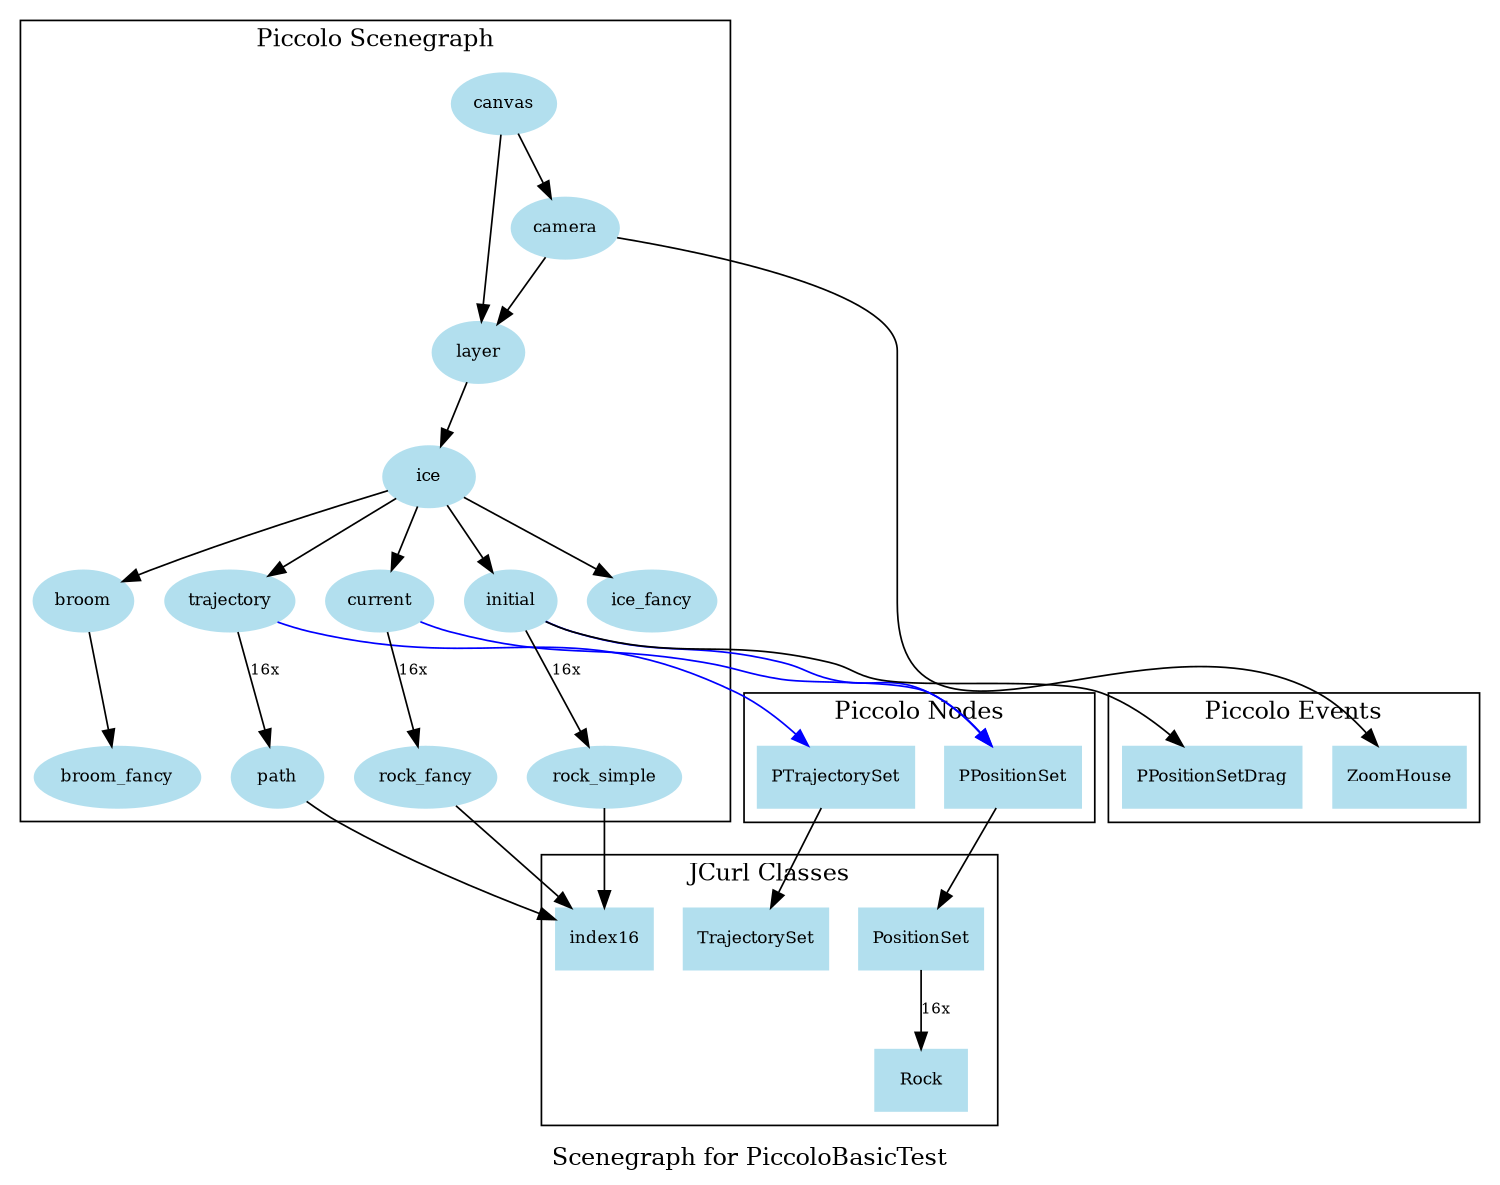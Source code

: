 #!/usr/bin/dot -Tsvg -o scenegraph.svg
/*
    $Id$

	See http://www.graphviz.org/Documentation.php
	
*/
digraph G {
	rankdir=TD;

	label="Scenegraph for PiccoloBasicTest";
	size="10,8"; 
	node [color=lightblue2, style=filled, fontsize=10];
	edge [fontsize=9];

subgraph cluster_jcurl_classes { 
	node [shape=record];
	label="JCurl Classes"; 
	
	PositionSet;
	Rock;
	TrajectorySet;
	PositionSet -> Rock [label="16x"];
	index16;
}
subgraph cluster_zui_classes { 
	node [shape=record];
	label="Piccolo Nodes"; 
	
	PPositionSet;
#	PRock;
	PTrajectorySet -> TrajectorySet;

#	PPositionSet -> PRock [label="16x"];
	PPositionSet -> PositionSet
#	PRock -> Rock;
}
subgraph cluster_zui_events { 
	node [shape=record];
	label="Piccolo Events"; 
	
	ZoomHouse;
	PPositionSetDrag;
}
subgraph cluster_scenegraph { 
	label="Piccolo Scenegraph"; 
	canvas -> camera;
	canvas -> layer;
	camera -> layer;
	layer -> ice;
	camera -> ZoomHouse;
	ice -> ice_fancy;
	ice -> broom;
	ice -> trajectory;
	ice -> current;
	ice -> initial;

	broom -> broom_fancy;

	initial -> rock_simple [label="16x"];
	initial -> PPositionSet [color=blue];
	initial -> PPositionSetDrag;
#	rock_simple -> PRock;
	rock_simple -> index16;

	current -> rock_fancy [label="16x"];
	current -> PPositionSet [color=blue];
#	rock_fancy -> PRock;
	rock_fancy -> index16;
	
	trajectory -> PTrajectorySet [color=blue];
	trajectory -> path [label="16x"];
	path -> index16;
}
}